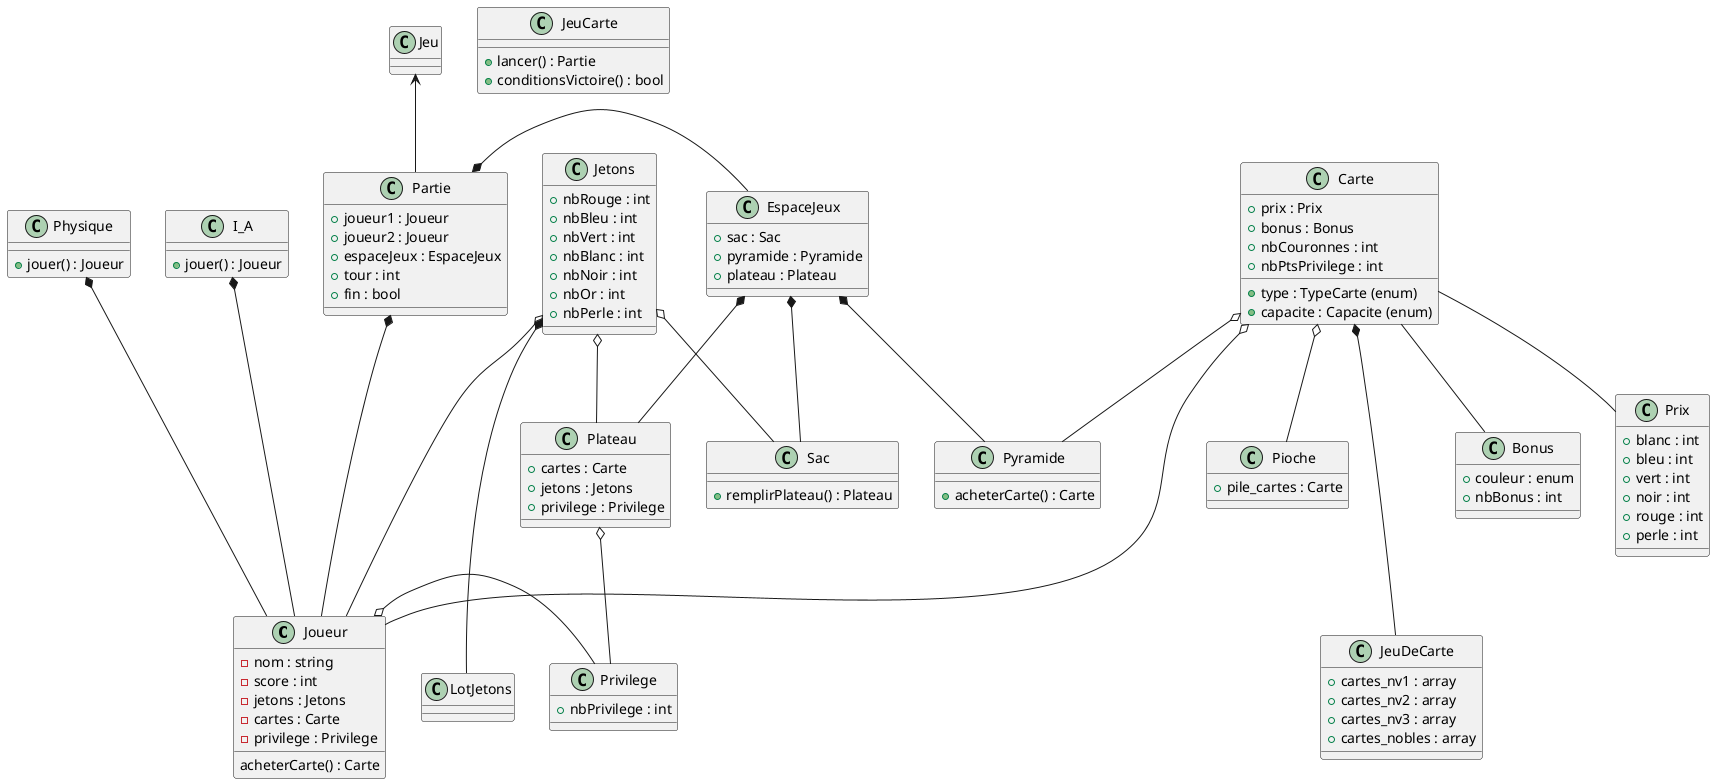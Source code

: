 @startuml

/'
    Diagramme de classe du jeu Splendor Duel
    Pour programmation objet C++
'/

class Joueur{
    - nom : string
    - score : int
    - jetons : Jetons
    - cartes : Carte
    - privilege : Privilege

    acheterCarte() : Carte
}

class I_A {
    + jouer() : Joueur
}

class Physique {
    + jouer() : Joueur
}

class Partie {
    + joueur1 : Joueur
    + joueur2 : Joueur
    + espaceJeux : EspaceJeux
    + tour : int
    + fin : bool
}

class EspaceJeux {
    + sac : Sac
    + pyramide : Pyramide
    + plateau : Plateau
}

class Sac{
    + remplirPlateau() : Plateau
}

class Pyramide {
    + acheterCarte() : Carte
}

class Carte{
    + type : TypeCarte (enum)
    + prix : Prix
    + bonus : Bonus
    + capacite : Capacite (enum)
    + nbCouronnes : int
    + nbPtsPrivilege : int
}

class Bonus{
    + couleur : enum
    + nbBonus : int
}

class Prix{
    + blanc : int
    + bleu : int
    + vert : int
    + noir : int
    + rouge : int
    + perle : int
}

class Pioche {
    + pile_cartes : Carte
}

class Privilege {
    + nbPrivilege : int
}

class Jetons {
    + nbRouge : int
    + nbBleu : int
    + nbVert : int
    + nbBlanc : int
    + nbNoir : int
    + nbOr : int
    + nbPerle : int
}

class Plateau {
    + cartes : Carte
    + jetons : Jetons
    + privilege : Privilege
}

class JeuCarte {
    + lancer() : Partie
    + conditionsVictoire() : bool
}

class JeuDeCarte {
    + cartes_nv1 : array
    + cartes_nv2 : array
    + cartes_nv3 : array
    + cartes_nobles : array
}

class LotJetons {
}

Physique *--- Joueur
I_A *--- Joueur

Carte *--- JeuDeCarte
Carte o-- Pyramide
Carte o-- Pioche
Carte o--- Joueur
Carte -- Bonus
Carte -- Prix

Jetons *--- LotJetons
Jetons o-- Sac
Jetons o--- Joueur
Jetons o-- Plateau

Plateau o-- Privilege
Joueur o- Privilege

Partie *- EspaceJeux
Partie *- Joueur

EspaceJeux *-- Sac
EspaceJeux *-- Pyramide
EspaceJeux *-- Plateau

Jeu <-- Partie
@enduml
